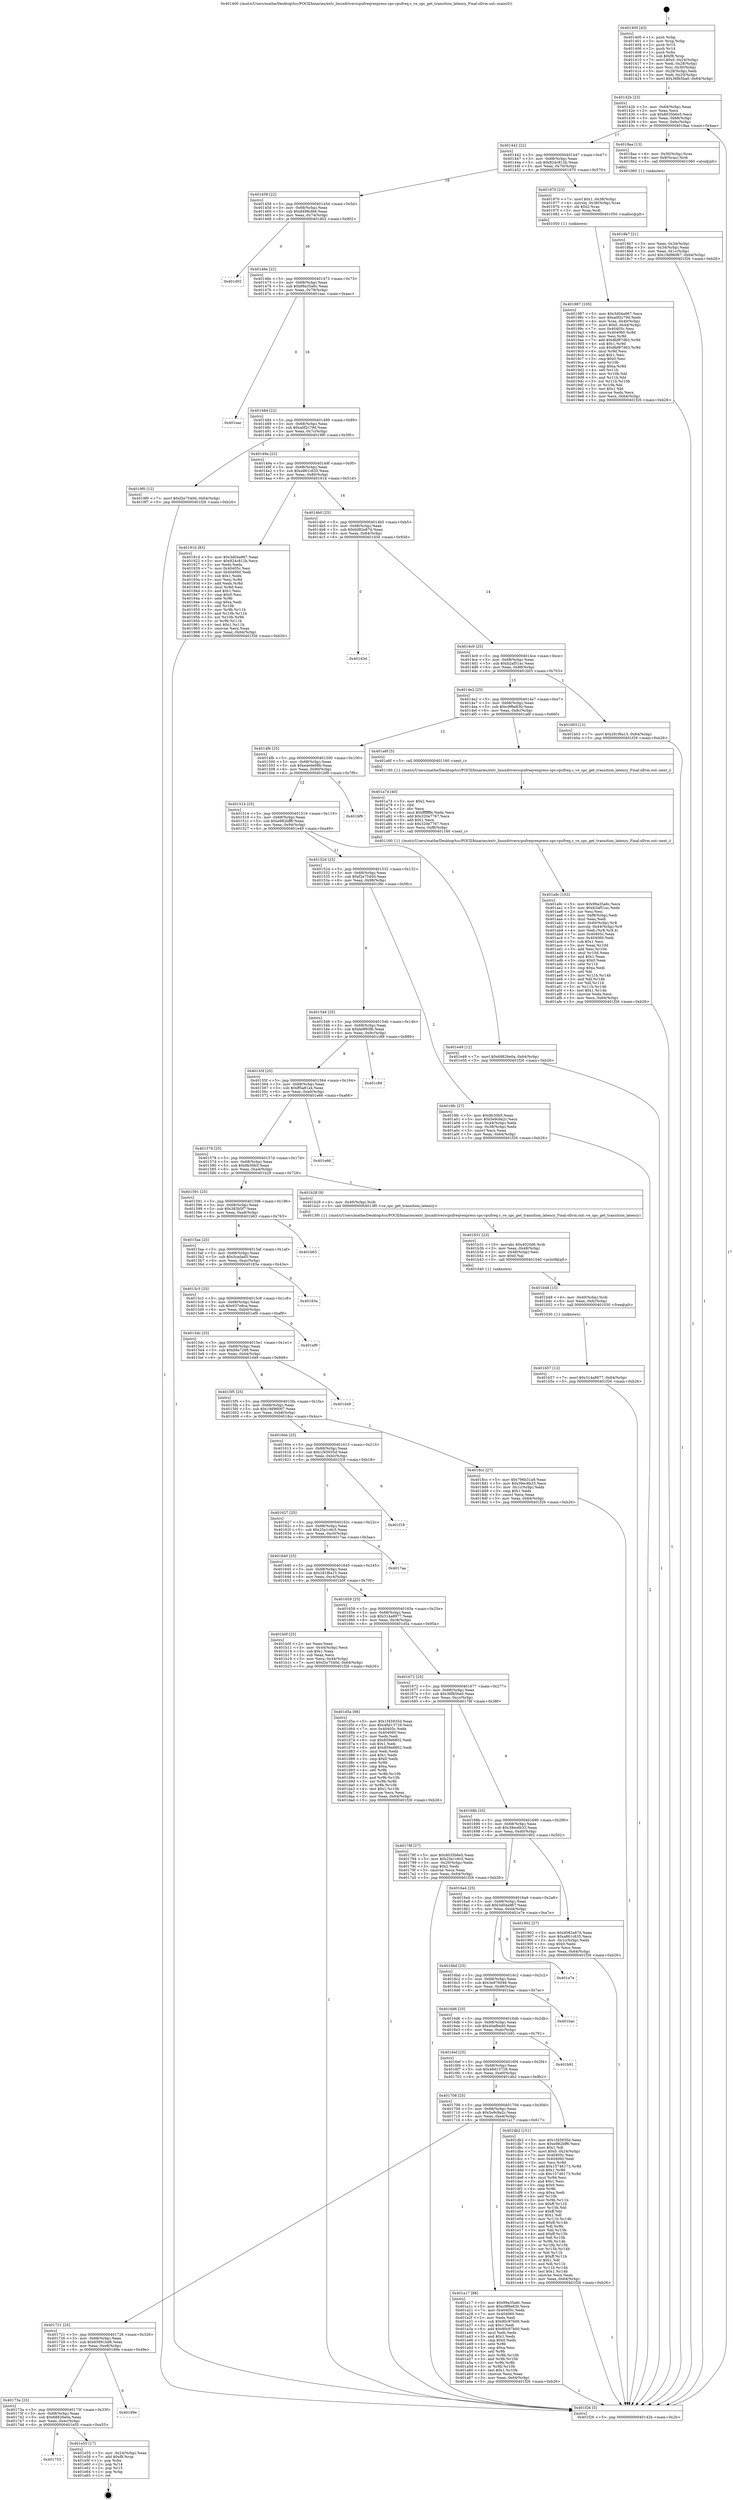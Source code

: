 digraph "0x401400" {
  label = "0x401400 (/mnt/c/Users/mathe/Desktop/tcc/POCII/binaries/extr_linuxdriverscpufreqvexpress-spc-cpufreq.c_ve_spc_get_transition_latency_Final-ollvm.out::main(0))"
  labelloc = "t"
  node[shape=record]

  Entry [label="",width=0.3,height=0.3,shape=circle,fillcolor=black,style=filled]
  "0x40142b" [label="{
     0x40142b [23]\l
     | [instrs]\l
     &nbsp;&nbsp;0x40142b \<+3\>: mov -0x64(%rbp),%eax\l
     &nbsp;&nbsp;0x40142e \<+2\>: mov %eax,%ecx\l
     &nbsp;&nbsp;0x401430 \<+6\>: sub $0x8035b6e5,%ecx\l
     &nbsp;&nbsp;0x401436 \<+3\>: mov %eax,-0x68(%rbp)\l
     &nbsp;&nbsp;0x401439 \<+3\>: mov %ecx,-0x6c(%rbp)\l
     &nbsp;&nbsp;0x40143c \<+6\>: je 00000000004018aa \<main+0x4aa\>\l
  }"]
  "0x4018aa" [label="{
     0x4018aa [13]\l
     | [instrs]\l
     &nbsp;&nbsp;0x4018aa \<+4\>: mov -0x30(%rbp),%rax\l
     &nbsp;&nbsp;0x4018ae \<+4\>: mov 0x8(%rax),%rdi\l
     &nbsp;&nbsp;0x4018b2 \<+5\>: call 0000000000401060 \<atoi@plt\>\l
     | [calls]\l
     &nbsp;&nbsp;0x401060 \{1\} (unknown)\l
  }"]
  "0x401442" [label="{
     0x401442 [22]\l
     | [instrs]\l
     &nbsp;&nbsp;0x401442 \<+5\>: jmp 0000000000401447 \<main+0x47\>\l
     &nbsp;&nbsp;0x401447 \<+3\>: mov -0x68(%rbp),%eax\l
     &nbsp;&nbsp;0x40144a \<+5\>: sub $0x824c812b,%eax\l
     &nbsp;&nbsp;0x40144f \<+3\>: mov %eax,-0x70(%rbp)\l
     &nbsp;&nbsp;0x401452 \<+6\>: je 0000000000401970 \<main+0x570\>\l
  }"]
  Exit [label="",width=0.3,height=0.3,shape=circle,fillcolor=black,style=filled,peripheries=2]
  "0x401970" [label="{
     0x401970 [23]\l
     | [instrs]\l
     &nbsp;&nbsp;0x401970 \<+7\>: movl $0x1,-0x38(%rbp)\l
     &nbsp;&nbsp;0x401977 \<+4\>: movslq -0x38(%rbp),%rax\l
     &nbsp;&nbsp;0x40197b \<+4\>: shl $0x2,%rax\l
     &nbsp;&nbsp;0x40197f \<+3\>: mov %rax,%rdi\l
     &nbsp;&nbsp;0x401982 \<+5\>: call 0000000000401050 \<malloc@plt\>\l
     | [calls]\l
     &nbsp;&nbsp;0x401050 \{1\} (unknown)\l
  }"]
  "0x401458" [label="{
     0x401458 [22]\l
     | [instrs]\l
     &nbsp;&nbsp;0x401458 \<+5\>: jmp 000000000040145d \<main+0x5d\>\l
     &nbsp;&nbsp;0x40145d \<+3\>: mov -0x68(%rbp),%eax\l
     &nbsp;&nbsp;0x401460 \<+5\>: sub $0x8498cfe8,%eax\l
     &nbsp;&nbsp;0x401465 \<+3\>: mov %eax,-0x74(%rbp)\l
     &nbsp;&nbsp;0x401468 \<+6\>: je 0000000000401d02 \<main+0x902\>\l
  }"]
  "0x401753" [label="{
     0x401753\l
  }", style=dashed]
  "0x401d02" [label="{
     0x401d02\l
  }", style=dashed]
  "0x40146e" [label="{
     0x40146e [22]\l
     | [instrs]\l
     &nbsp;&nbsp;0x40146e \<+5\>: jmp 0000000000401473 \<main+0x73\>\l
     &nbsp;&nbsp;0x401473 \<+3\>: mov -0x68(%rbp),%eax\l
     &nbsp;&nbsp;0x401476 \<+5\>: sub $0x99a35a6c,%eax\l
     &nbsp;&nbsp;0x40147b \<+3\>: mov %eax,-0x78(%rbp)\l
     &nbsp;&nbsp;0x40147e \<+6\>: je 0000000000401eac \<main+0xaac\>\l
  }"]
  "0x401e55" [label="{
     0x401e55 [17]\l
     | [instrs]\l
     &nbsp;&nbsp;0x401e55 \<+3\>: mov -0x24(%rbp),%eax\l
     &nbsp;&nbsp;0x401e58 \<+7\>: add $0xf8,%rsp\l
     &nbsp;&nbsp;0x401e5f \<+1\>: pop %rbx\l
     &nbsp;&nbsp;0x401e60 \<+2\>: pop %r14\l
     &nbsp;&nbsp;0x401e62 \<+2\>: pop %r15\l
     &nbsp;&nbsp;0x401e64 \<+1\>: pop %rbp\l
     &nbsp;&nbsp;0x401e65 \<+1\>: ret\l
  }"]
  "0x401eac" [label="{
     0x401eac\l
  }", style=dashed]
  "0x401484" [label="{
     0x401484 [22]\l
     | [instrs]\l
     &nbsp;&nbsp;0x401484 \<+5\>: jmp 0000000000401489 \<main+0x89\>\l
     &nbsp;&nbsp;0x401489 \<+3\>: mov -0x68(%rbp),%eax\l
     &nbsp;&nbsp;0x40148c \<+5\>: sub $0xa0f2c79d,%eax\l
     &nbsp;&nbsp;0x401491 \<+3\>: mov %eax,-0x7c(%rbp)\l
     &nbsp;&nbsp;0x401494 \<+6\>: je 00000000004019f0 \<main+0x5f0\>\l
  }"]
  "0x40173a" [label="{
     0x40173a [25]\l
     | [instrs]\l
     &nbsp;&nbsp;0x40173a \<+5\>: jmp 000000000040173f \<main+0x33f\>\l
     &nbsp;&nbsp;0x40173f \<+3\>: mov -0x68(%rbp),%eax\l
     &nbsp;&nbsp;0x401742 \<+5\>: sub $0x68826e0a,%eax\l
     &nbsp;&nbsp;0x401747 \<+6\>: mov %eax,-0xec(%rbp)\l
     &nbsp;&nbsp;0x40174d \<+6\>: je 0000000000401e55 \<main+0xa55\>\l
  }"]
  "0x4019f0" [label="{
     0x4019f0 [12]\l
     | [instrs]\l
     &nbsp;&nbsp;0x4019f0 \<+7\>: movl $0xf2e7540d,-0x64(%rbp)\l
     &nbsp;&nbsp;0x4019f7 \<+5\>: jmp 0000000000401f26 \<main+0xb26\>\l
  }"]
  "0x40149a" [label="{
     0x40149a [22]\l
     | [instrs]\l
     &nbsp;&nbsp;0x40149a \<+5\>: jmp 000000000040149f \<main+0x9f\>\l
     &nbsp;&nbsp;0x40149f \<+3\>: mov -0x68(%rbp),%eax\l
     &nbsp;&nbsp;0x4014a2 \<+5\>: sub $0xa861c635,%eax\l
     &nbsp;&nbsp;0x4014a7 \<+3\>: mov %eax,-0x80(%rbp)\l
     &nbsp;&nbsp;0x4014aa \<+6\>: je 000000000040191d \<main+0x51d\>\l
  }"]
  "0x40189e" [label="{
     0x40189e\l
  }", style=dashed]
  "0x40191d" [label="{
     0x40191d [83]\l
     | [instrs]\l
     &nbsp;&nbsp;0x40191d \<+5\>: mov $0x3d04a967,%eax\l
     &nbsp;&nbsp;0x401922 \<+5\>: mov $0x824c812b,%ecx\l
     &nbsp;&nbsp;0x401927 \<+2\>: xor %edx,%edx\l
     &nbsp;&nbsp;0x401929 \<+7\>: mov 0x40405c,%esi\l
     &nbsp;&nbsp;0x401930 \<+7\>: mov 0x404060,%edi\l
     &nbsp;&nbsp;0x401937 \<+3\>: sub $0x1,%edx\l
     &nbsp;&nbsp;0x40193a \<+3\>: mov %esi,%r8d\l
     &nbsp;&nbsp;0x40193d \<+3\>: add %edx,%r8d\l
     &nbsp;&nbsp;0x401940 \<+4\>: imul %r8d,%esi\l
     &nbsp;&nbsp;0x401944 \<+3\>: and $0x1,%esi\l
     &nbsp;&nbsp;0x401947 \<+3\>: cmp $0x0,%esi\l
     &nbsp;&nbsp;0x40194a \<+4\>: sete %r9b\l
     &nbsp;&nbsp;0x40194e \<+3\>: cmp $0xa,%edi\l
     &nbsp;&nbsp;0x401951 \<+4\>: setl %r10b\l
     &nbsp;&nbsp;0x401955 \<+3\>: mov %r9b,%r11b\l
     &nbsp;&nbsp;0x401958 \<+3\>: and %r10b,%r11b\l
     &nbsp;&nbsp;0x40195b \<+3\>: xor %r10b,%r9b\l
     &nbsp;&nbsp;0x40195e \<+3\>: or %r9b,%r11b\l
     &nbsp;&nbsp;0x401961 \<+4\>: test $0x1,%r11b\l
     &nbsp;&nbsp;0x401965 \<+3\>: cmovne %ecx,%eax\l
     &nbsp;&nbsp;0x401968 \<+3\>: mov %eax,-0x64(%rbp)\l
     &nbsp;&nbsp;0x40196b \<+5\>: jmp 0000000000401f26 \<main+0xb26\>\l
  }"]
  "0x4014b0" [label="{
     0x4014b0 [25]\l
     | [instrs]\l
     &nbsp;&nbsp;0x4014b0 \<+5\>: jmp 00000000004014b5 \<main+0xb5\>\l
     &nbsp;&nbsp;0x4014b5 \<+3\>: mov -0x68(%rbp),%eax\l
     &nbsp;&nbsp;0x4014b8 \<+5\>: sub $0xb082e67d,%eax\l
     &nbsp;&nbsp;0x4014bd \<+6\>: mov %eax,-0x84(%rbp)\l
     &nbsp;&nbsp;0x4014c3 \<+6\>: je 0000000000401d3d \<main+0x93d\>\l
  }"]
  "0x401b57" [label="{
     0x401b57 [12]\l
     | [instrs]\l
     &nbsp;&nbsp;0x401b57 \<+7\>: movl $0x314a8977,-0x64(%rbp)\l
     &nbsp;&nbsp;0x401b5e \<+5\>: jmp 0000000000401f26 \<main+0xb26\>\l
  }"]
  "0x401d3d" [label="{
     0x401d3d\l
  }", style=dashed]
  "0x4014c9" [label="{
     0x4014c9 [25]\l
     | [instrs]\l
     &nbsp;&nbsp;0x4014c9 \<+5\>: jmp 00000000004014ce \<main+0xce\>\l
     &nbsp;&nbsp;0x4014ce \<+3\>: mov -0x68(%rbp),%eax\l
     &nbsp;&nbsp;0x4014d1 \<+5\>: sub $0xb2af51ac,%eax\l
     &nbsp;&nbsp;0x4014d6 \<+6\>: mov %eax,-0x88(%rbp)\l
     &nbsp;&nbsp;0x4014dc \<+6\>: je 0000000000401b03 \<main+0x703\>\l
  }"]
  "0x401b48" [label="{
     0x401b48 [15]\l
     | [instrs]\l
     &nbsp;&nbsp;0x401b48 \<+4\>: mov -0x40(%rbp),%rdi\l
     &nbsp;&nbsp;0x401b4c \<+6\>: mov %eax,-0xfc(%rbp)\l
     &nbsp;&nbsp;0x401b52 \<+5\>: call 0000000000401030 \<free@plt\>\l
     | [calls]\l
     &nbsp;&nbsp;0x401030 \{1\} (unknown)\l
  }"]
  "0x401b03" [label="{
     0x401b03 [12]\l
     | [instrs]\l
     &nbsp;&nbsp;0x401b03 \<+7\>: movl $0x281f6a15,-0x64(%rbp)\l
     &nbsp;&nbsp;0x401b0a \<+5\>: jmp 0000000000401f26 \<main+0xb26\>\l
  }"]
  "0x4014e2" [label="{
     0x4014e2 [25]\l
     | [instrs]\l
     &nbsp;&nbsp;0x4014e2 \<+5\>: jmp 00000000004014e7 \<main+0xe7\>\l
     &nbsp;&nbsp;0x4014e7 \<+3\>: mov -0x68(%rbp),%eax\l
     &nbsp;&nbsp;0x4014ea \<+5\>: sub $0xc9f6e830,%eax\l
     &nbsp;&nbsp;0x4014ef \<+6\>: mov %eax,-0x8c(%rbp)\l
     &nbsp;&nbsp;0x4014f5 \<+6\>: je 0000000000401a6f \<main+0x66f\>\l
  }"]
  "0x401b31" [label="{
     0x401b31 [23]\l
     | [instrs]\l
     &nbsp;&nbsp;0x401b31 \<+10\>: movabs $0x4020d6,%rdi\l
     &nbsp;&nbsp;0x401b3b \<+3\>: mov %eax,-0x48(%rbp)\l
     &nbsp;&nbsp;0x401b3e \<+3\>: mov -0x48(%rbp),%esi\l
     &nbsp;&nbsp;0x401b41 \<+2\>: mov $0x0,%al\l
     &nbsp;&nbsp;0x401b43 \<+5\>: call 0000000000401040 \<printf@plt\>\l
     | [calls]\l
     &nbsp;&nbsp;0x401040 \{1\} (unknown)\l
  }"]
  "0x401a6f" [label="{
     0x401a6f [5]\l
     | [instrs]\l
     &nbsp;&nbsp;0x401a6f \<+5\>: call 0000000000401160 \<next_i\>\l
     | [calls]\l
     &nbsp;&nbsp;0x401160 \{1\} (/mnt/c/Users/mathe/Desktop/tcc/POCII/binaries/extr_linuxdriverscpufreqvexpress-spc-cpufreq.c_ve_spc_get_transition_latency_Final-ollvm.out::next_i)\l
  }"]
  "0x4014fb" [label="{
     0x4014fb [25]\l
     | [instrs]\l
     &nbsp;&nbsp;0x4014fb \<+5\>: jmp 0000000000401500 \<main+0x100\>\l
     &nbsp;&nbsp;0x401500 \<+3\>: mov -0x68(%rbp),%eax\l
     &nbsp;&nbsp;0x401503 \<+5\>: sub $0xe4e0e98b,%eax\l
     &nbsp;&nbsp;0x401508 \<+6\>: mov %eax,-0x90(%rbp)\l
     &nbsp;&nbsp;0x40150e \<+6\>: je 0000000000401bf9 \<main+0x7f9\>\l
  }"]
  "0x401a9c" [label="{
     0x401a9c [103]\l
     | [instrs]\l
     &nbsp;&nbsp;0x401a9c \<+5\>: mov $0x99a35a6c,%ecx\l
     &nbsp;&nbsp;0x401aa1 \<+5\>: mov $0xb2af51ac,%edx\l
     &nbsp;&nbsp;0x401aa6 \<+2\>: xor %esi,%esi\l
     &nbsp;&nbsp;0x401aa8 \<+6\>: mov -0xf8(%rbp),%edi\l
     &nbsp;&nbsp;0x401aae \<+3\>: imul %eax,%edi\l
     &nbsp;&nbsp;0x401ab1 \<+4\>: mov -0x40(%rbp),%r8\l
     &nbsp;&nbsp;0x401ab5 \<+4\>: movslq -0x44(%rbp),%r9\l
     &nbsp;&nbsp;0x401ab9 \<+4\>: mov %edi,(%r8,%r9,4)\l
     &nbsp;&nbsp;0x401abd \<+7\>: mov 0x40405c,%eax\l
     &nbsp;&nbsp;0x401ac4 \<+7\>: mov 0x404060,%edi\l
     &nbsp;&nbsp;0x401acb \<+3\>: sub $0x1,%esi\l
     &nbsp;&nbsp;0x401ace \<+3\>: mov %eax,%r10d\l
     &nbsp;&nbsp;0x401ad1 \<+3\>: add %esi,%r10d\l
     &nbsp;&nbsp;0x401ad4 \<+4\>: imul %r10d,%eax\l
     &nbsp;&nbsp;0x401ad8 \<+3\>: and $0x1,%eax\l
     &nbsp;&nbsp;0x401adb \<+3\>: cmp $0x0,%eax\l
     &nbsp;&nbsp;0x401ade \<+4\>: sete %r11b\l
     &nbsp;&nbsp;0x401ae2 \<+3\>: cmp $0xa,%edi\l
     &nbsp;&nbsp;0x401ae5 \<+3\>: setl %bl\l
     &nbsp;&nbsp;0x401ae8 \<+3\>: mov %r11b,%r14b\l
     &nbsp;&nbsp;0x401aeb \<+3\>: and %bl,%r14b\l
     &nbsp;&nbsp;0x401aee \<+3\>: xor %bl,%r11b\l
     &nbsp;&nbsp;0x401af1 \<+3\>: or %r11b,%r14b\l
     &nbsp;&nbsp;0x401af4 \<+4\>: test $0x1,%r14b\l
     &nbsp;&nbsp;0x401af8 \<+3\>: cmovne %edx,%ecx\l
     &nbsp;&nbsp;0x401afb \<+3\>: mov %ecx,-0x64(%rbp)\l
     &nbsp;&nbsp;0x401afe \<+5\>: jmp 0000000000401f26 \<main+0xb26\>\l
  }"]
  "0x401bf9" [label="{
     0x401bf9\l
  }", style=dashed]
  "0x401514" [label="{
     0x401514 [25]\l
     | [instrs]\l
     &nbsp;&nbsp;0x401514 \<+5\>: jmp 0000000000401519 \<main+0x119\>\l
     &nbsp;&nbsp;0x401519 \<+3\>: mov -0x68(%rbp),%eax\l
     &nbsp;&nbsp;0x40151c \<+5\>: sub $0xe982bff6,%eax\l
     &nbsp;&nbsp;0x401521 \<+6\>: mov %eax,-0x94(%rbp)\l
     &nbsp;&nbsp;0x401527 \<+6\>: je 0000000000401e49 \<main+0xa49\>\l
  }"]
  "0x401a74" [label="{
     0x401a74 [40]\l
     | [instrs]\l
     &nbsp;&nbsp;0x401a74 \<+5\>: mov $0x2,%ecx\l
     &nbsp;&nbsp;0x401a79 \<+1\>: cltd\l
     &nbsp;&nbsp;0x401a7a \<+2\>: idiv %ecx\l
     &nbsp;&nbsp;0x401a7c \<+6\>: imul $0xfffffffe,%edx,%ecx\l
     &nbsp;&nbsp;0x401a82 \<+6\>: add $0x320e7767,%ecx\l
     &nbsp;&nbsp;0x401a88 \<+3\>: add $0x1,%ecx\l
     &nbsp;&nbsp;0x401a8b \<+6\>: sub $0x320e7767,%ecx\l
     &nbsp;&nbsp;0x401a91 \<+6\>: mov %ecx,-0xf8(%rbp)\l
     &nbsp;&nbsp;0x401a97 \<+5\>: call 0000000000401160 \<next_i\>\l
     | [calls]\l
     &nbsp;&nbsp;0x401160 \{1\} (/mnt/c/Users/mathe/Desktop/tcc/POCII/binaries/extr_linuxdriverscpufreqvexpress-spc-cpufreq.c_ve_spc_get_transition_latency_Final-ollvm.out::next_i)\l
  }"]
  "0x401e49" [label="{
     0x401e49 [12]\l
     | [instrs]\l
     &nbsp;&nbsp;0x401e49 \<+7\>: movl $0x68826e0a,-0x64(%rbp)\l
     &nbsp;&nbsp;0x401e50 \<+5\>: jmp 0000000000401f26 \<main+0xb26\>\l
  }"]
  "0x40152d" [label="{
     0x40152d [25]\l
     | [instrs]\l
     &nbsp;&nbsp;0x40152d \<+5\>: jmp 0000000000401532 \<main+0x132\>\l
     &nbsp;&nbsp;0x401532 \<+3\>: mov -0x68(%rbp),%eax\l
     &nbsp;&nbsp;0x401535 \<+5\>: sub $0xf2e7540d,%eax\l
     &nbsp;&nbsp;0x40153a \<+6\>: mov %eax,-0x98(%rbp)\l
     &nbsp;&nbsp;0x401540 \<+6\>: je 00000000004019fc \<main+0x5fc\>\l
  }"]
  "0x401721" [label="{
     0x401721 [25]\l
     | [instrs]\l
     &nbsp;&nbsp;0x401721 \<+5\>: jmp 0000000000401726 \<main+0x326\>\l
     &nbsp;&nbsp;0x401726 \<+3\>: mov -0x68(%rbp),%eax\l
     &nbsp;&nbsp;0x401729 \<+5\>: sub $0x65891bd6,%eax\l
     &nbsp;&nbsp;0x40172e \<+6\>: mov %eax,-0xe8(%rbp)\l
     &nbsp;&nbsp;0x401734 \<+6\>: je 000000000040189e \<main+0x49e\>\l
  }"]
  "0x4019fc" [label="{
     0x4019fc [27]\l
     | [instrs]\l
     &nbsp;&nbsp;0x4019fc \<+5\>: mov $0x9b30b5,%eax\l
     &nbsp;&nbsp;0x401a01 \<+5\>: mov $0x5e9c9a2c,%ecx\l
     &nbsp;&nbsp;0x401a06 \<+3\>: mov -0x44(%rbp),%edx\l
     &nbsp;&nbsp;0x401a09 \<+3\>: cmp -0x38(%rbp),%edx\l
     &nbsp;&nbsp;0x401a0c \<+3\>: cmovl %ecx,%eax\l
     &nbsp;&nbsp;0x401a0f \<+3\>: mov %eax,-0x64(%rbp)\l
     &nbsp;&nbsp;0x401a12 \<+5\>: jmp 0000000000401f26 \<main+0xb26\>\l
  }"]
  "0x401546" [label="{
     0x401546 [25]\l
     | [instrs]\l
     &nbsp;&nbsp;0x401546 \<+5\>: jmp 000000000040154b \<main+0x14b\>\l
     &nbsp;&nbsp;0x40154b \<+3\>: mov -0x68(%rbp),%eax\l
     &nbsp;&nbsp;0x40154e \<+5\>: sub $0xfa9f93fb,%eax\l
     &nbsp;&nbsp;0x401553 \<+6\>: mov %eax,-0x9c(%rbp)\l
     &nbsp;&nbsp;0x401559 \<+6\>: je 0000000000401c89 \<main+0x889\>\l
  }"]
  "0x401a17" [label="{
     0x401a17 [88]\l
     | [instrs]\l
     &nbsp;&nbsp;0x401a17 \<+5\>: mov $0x99a35a6c,%eax\l
     &nbsp;&nbsp;0x401a1c \<+5\>: mov $0xc9f6e830,%ecx\l
     &nbsp;&nbsp;0x401a21 \<+7\>: mov 0x40405c,%edx\l
     &nbsp;&nbsp;0x401a28 \<+7\>: mov 0x404060,%esi\l
     &nbsp;&nbsp;0x401a2f \<+2\>: mov %edx,%edi\l
     &nbsp;&nbsp;0x401a31 \<+6\>: sub $0x90c97b00,%edi\l
     &nbsp;&nbsp;0x401a37 \<+3\>: sub $0x1,%edi\l
     &nbsp;&nbsp;0x401a3a \<+6\>: add $0x90c97b00,%edi\l
     &nbsp;&nbsp;0x401a40 \<+3\>: imul %edi,%edx\l
     &nbsp;&nbsp;0x401a43 \<+3\>: and $0x1,%edx\l
     &nbsp;&nbsp;0x401a46 \<+3\>: cmp $0x0,%edx\l
     &nbsp;&nbsp;0x401a49 \<+4\>: sete %r8b\l
     &nbsp;&nbsp;0x401a4d \<+3\>: cmp $0xa,%esi\l
     &nbsp;&nbsp;0x401a50 \<+4\>: setl %r9b\l
     &nbsp;&nbsp;0x401a54 \<+3\>: mov %r8b,%r10b\l
     &nbsp;&nbsp;0x401a57 \<+3\>: and %r9b,%r10b\l
     &nbsp;&nbsp;0x401a5a \<+3\>: xor %r9b,%r8b\l
     &nbsp;&nbsp;0x401a5d \<+3\>: or %r8b,%r10b\l
     &nbsp;&nbsp;0x401a60 \<+4\>: test $0x1,%r10b\l
     &nbsp;&nbsp;0x401a64 \<+3\>: cmovne %ecx,%eax\l
     &nbsp;&nbsp;0x401a67 \<+3\>: mov %eax,-0x64(%rbp)\l
     &nbsp;&nbsp;0x401a6a \<+5\>: jmp 0000000000401f26 \<main+0xb26\>\l
  }"]
  "0x401c89" [label="{
     0x401c89\l
  }", style=dashed]
  "0x40155f" [label="{
     0x40155f [25]\l
     | [instrs]\l
     &nbsp;&nbsp;0x40155f \<+5\>: jmp 0000000000401564 \<main+0x164\>\l
     &nbsp;&nbsp;0x401564 \<+3\>: mov -0x68(%rbp),%eax\l
     &nbsp;&nbsp;0x401567 \<+5\>: sub $0xff5a81a4,%eax\l
     &nbsp;&nbsp;0x40156c \<+6\>: mov %eax,-0xa0(%rbp)\l
     &nbsp;&nbsp;0x401572 \<+6\>: je 0000000000401e66 \<main+0xa66\>\l
  }"]
  "0x401708" [label="{
     0x401708 [25]\l
     | [instrs]\l
     &nbsp;&nbsp;0x401708 \<+5\>: jmp 000000000040170d \<main+0x30d\>\l
     &nbsp;&nbsp;0x40170d \<+3\>: mov -0x68(%rbp),%eax\l
     &nbsp;&nbsp;0x401710 \<+5\>: sub $0x5e9c9a2c,%eax\l
     &nbsp;&nbsp;0x401715 \<+6\>: mov %eax,-0xe4(%rbp)\l
     &nbsp;&nbsp;0x40171b \<+6\>: je 0000000000401a17 \<main+0x617\>\l
  }"]
  "0x401e66" [label="{
     0x401e66\l
  }", style=dashed]
  "0x401578" [label="{
     0x401578 [25]\l
     | [instrs]\l
     &nbsp;&nbsp;0x401578 \<+5\>: jmp 000000000040157d \<main+0x17d\>\l
     &nbsp;&nbsp;0x40157d \<+3\>: mov -0x68(%rbp),%eax\l
     &nbsp;&nbsp;0x401580 \<+5\>: sub $0x9b30b5,%eax\l
     &nbsp;&nbsp;0x401585 \<+6\>: mov %eax,-0xa4(%rbp)\l
     &nbsp;&nbsp;0x40158b \<+6\>: je 0000000000401b28 \<main+0x728\>\l
  }"]
  "0x401db2" [label="{
     0x401db2 [151]\l
     | [instrs]\l
     &nbsp;&nbsp;0x401db2 \<+5\>: mov $0x1f45935d,%eax\l
     &nbsp;&nbsp;0x401db7 \<+5\>: mov $0xe982bff6,%ecx\l
     &nbsp;&nbsp;0x401dbc \<+2\>: mov $0x1,%dl\l
     &nbsp;&nbsp;0x401dbe \<+7\>: movl $0x0,-0x24(%rbp)\l
     &nbsp;&nbsp;0x401dc5 \<+7\>: mov 0x40405c,%esi\l
     &nbsp;&nbsp;0x401dcc \<+7\>: mov 0x404060,%edi\l
     &nbsp;&nbsp;0x401dd3 \<+3\>: mov %esi,%r8d\l
     &nbsp;&nbsp;0x401dd6 \<+7\>: add $0x15746173,%r8d\l
     &nbsp;&nbsp;0x401ddd \<+4\>: sub $0x1,%r8d\l
     &nbsp;&nbsp;0x401de1 \<+7\>: sub $0x15746173,%r8d\l
     &nbsp;&nbsp;0x401de8 \<+4\>: imul %r8d,%esi\l
     &nbsp;&nbsp;0x401dec \<+3\>: and $0x1,%esi\l
     &nbsp;&nbsp;0x401def \<+3\>: cmp $0x0,%esi\l
     &nbsp;&nbsp;0x401df2 \<+4\>: sete %r9b\l
     &nbsp;&nbsp;0x401df6 \<+3\>: cmp $0xa,%edi\l
     &nbsp;&nbsp;0x401df9 \<+4\>: setl %r10b\l
     &nbsp;&nbsp;0x401dfd \<+3\>: mov %r9b,%r11b\l
     &nbsp;&nbsp;0x401e00 \<+4\>: xor $0xff,%r11b\l
     &nbsp;&nbsp;0x401e04 \<+3\>: mov %r10b,%bl\l
     &nbsp;&nbsp;0x401e07 \<+3\>: xor $0xff,%bl\l
     &nbsp;&nbsp;0x401e0a \<+3\>: xor $0x1,%dl\l
     &nbsp;&nbsp;0x401e0d \<+3\>: mov %r11b,%r14b\l
     &nbsp;&nbsp;0x401e10 \<+4\>: and $0xff,%r14b\l
     &nbsp;&nbsp;0x401e14 \<+3\>: and %dl,%r9b\l
     &nbsp;&nbsp;0x401e17 \<+3\>: mov %bl,%r15b\l
     &nbsp;&nbsp;0x401e1a \<+4\>: and $0xff,%r15b\l
     &nbsp;&nbsp;0x401e1e \<+3\>: and %dl,%r10b\l
     &nbsp;&nbsp;0x401e21 \<+3\>: or %r9b,%r14b\l
     &nbsp;&nbsp;0x401e24 \<+3\>: or %r10b,%r15b\l
     &nbsp;&nbsp;0x401e27 \<+3\>: xor %r15b,%r14b\l
     &nbsp;&nbsp;0x401e2a \<+3\>: or %bl,%r11b\l
     &nbsp;&nbsp;0x401e2d \<+4\>: xor $0xff,%r11b\l
     &nbsp;&nbsp;0x401e31 \<+3\>: or $0x1,%dl\l
     &nbsp;&nbsp;0x401e34 \<+3\>: and %dl,%r11b\l
     &nbsp;&nbsp;0x401e37 \<+3\>: or %r11b,%r14b\l
     &nbsp;&nbsp;0x401e3a \<+4\>: test $0x1,%r14b\l
     &nbsp;&nbsp;0x401e3e \<+3\>: cmovne %ecx,%eax\l
     &nbsp;&nbsp;0x401e41 \<+3\>: mov %eax,-0x64(%rbp)\l
     &nbsp;&nbsp;0x401e44 \<+5\>: jmp 0000000000401f26 \<main+0xb26\>\l
  }"]
  "0x401b28" [label="{
     0x401b28 [9]\l
     | [instrs]\l
     &nbsp;&nbsp;0x401b28 \<+4\>: mov -0x40(%rbp),%rdi\l
     &nbsp;&nbsp;0x401b2c \<+5\>: call 00000000004013f0 \<ve_spc_get_transition_latency\>\l
     | [calls]\l
     &nbsp;&nbsp;0x4013f0 \{1\} (/mnt/c/Users/mathe/Desktop/tcc/POCII/binaries/extr_linuxdriverscpufreqvexpress-spc-cpufreq.c_ve_spc_get_transition_latency_Final-ollvm.out::ve_spc_get_transition_latency)\l
  }"]
  "0x401591" [label="{
     0x401591 [25]\l
     | [instrs]\l
     &nbsp;&nbsp;0x401591 \<+5\>: jmp 0000000000401596 \<main+0x196\>\l
     &nbsp;&nbsp;0x401596 \<+3\>: mov -0x68(%rbp),%eax\l
     &nbsp;&nbsp;0x401599 \<+5\>: sub $0x383b5f7,%eax\l
     &nbsp;&nbsp;0x40159e \<+6\>: mov %eax,-0xa8(%rbp)\l
     &nbsp;&nbsp;0x4015a4 \<+6\>: je 0000000000401b63 \<main+0x763\>\l
  }"]
  "0x4016ef" [label="{
     0x4016ef [25]\l
     | [instrs]\l
     &nbsp;&nbsp;0x4016ef \<+5\>: jmp 00000000004016f4 \<main+0x2f4\>\l
     &nbsp;&nbsp;0x4016f4 \<+3\>: mov -0x68(%rbp),%eax\l
     &nbsp;&nbsp;0x4016f7 \<+5\>: sub $0x46d13729,%eax\l
     &nbsp;&nbsp;0x4016fc \<+6\>: mov %eax,-0xe0(%rbp)\l
     &nbsp;&nbsp;0x401702 \<+6\>: je 0000000000401db2 \<main+0x9b2\>\l
  }"]
  "0x401b63" [label="{
     0x401b63\l
  }", style=dashed]
  "0x4015aa" [label="{
     0x4015aa [25]\l
     | [instrs]\l
     &nbsp;&nbsp;0x4015aa \<+5\>: jmp 00000000004015af \<main+0x1af\>\l
     &nbsp;&nbsp;0x4015af \<+3\>: mov -0x68(%rbp),%eax\l
     &nbsp;&nbsp;0x4015b2 \<+5\>: sub $0x5ca0ad5,%eax\l
     &nbsp;&nbsp;0x4015b7 \<+6\>: mov %eax,-0xac(%rbp)\l
     &nbsp;&nbsp;0x4015bd \<+6\>: je 000000000040183a \<main+0x43a\>\l
  }"]
  "0x401b91" [label="{
     0x401b91\l
  }", style=dashed]
  "0x40183a" [label="{
     0x40183a\l
  }", style=dashed]
  "0x4015c3" [label="{
     0x4015c3 [25]\l
     | [instrs]\l
     &nbsp;&nbsp;0x4015c3 \<+5\>: jmp 00000000004015c8 \<main+0x1c8\>\l
     &nbsp;&nbsp;0x4015c8 \<+3\>: mov -0x68(%rbp),%eax\l
     &nbsp;&nbsp;0x4015cb \<+5\>: sub $0x637e8ca,%eax\l
     &nbsp;&nbsp;0x4015d0 \<+6\>: mov %eax,-0xb0(%rbp)\l
     &nbsp;&nbsp;0x4015d6 \<+6\>: je 0000000000401ef9 \<main+0xaf9\>\l
  }"]
  "0x4016d6" [label="{
     0x4016d6 [25]\l
     | [instrs]\l
     &nbsp;&nbsp;0x4016d6 \<+5\>: jmp 00000000004016db \<main+0x2db\>\l
     &nbsp;&nbsp;0x4016db \<+3\>: mov -0x68(%rbp),%eax\l
     &nbsp;&nbsp;0x4016de \<+5\>: sub $0x40afbe40,%eax\l
     &nbsp;&nbsp;0x4016e3 \<+6\>: mov %eax,-0xdc(%rbp)\l
     &nbsp;&nbsp;0x4016e9 \<+6\>: je 0000000000401b91 \<main+0x791\>\l
  }"]
  "0x401ef9" [label="{
     0x401ef9\l
  }", style=dashed]
  "0x4015dc" [label="{
     0x4015dc [25]\l
     | [instrs]\l
     &nbsp;&nbsp;0x4015dc \<+5\>: jmp 00000000004015e1 \<main+0x1e1\>\l
     &nbsp;&nbsp;0x4015e1 \<+3\>: mov -0x68(%rbp),%eax\l
     &nbsp;&nbsp;0x4015e4 \<+5\>: sub $0xb9a7266,%eax\l
     &nbsp;&nbsp;0x4015e9 \<+6\>: mov %eax,-0xb4(%rbp)\l
     &nbsp;&nbsp;0x4015ef \<+6\>: je 0000000000401d49 \<main+0x949\>\l
  }"]
  "0x401bac" [label="{
     0x401bac\l
  }", style=dashed]
  "0x401d49" [label="{
     0x401d49\l
  }", style=dashed]
  "0x4015f5" [label="{
     0x4015f5 [25]\l
     | [instrs]\l
     &nbsp;&nbsp;0x4015f5 \<+5\>: jmp 00000000004015fa \<main+0x1fa\>\l
     &nbsp;&nbsp;0x4015fa \<+3\>: mov -0x68(%rbp),%eax\l
     &nbsp;&nbsp;0x4015fd \<+5\>: sub $0x19d96067,%eax\l
     &nbsp;&nbsp;0x401602 \<+6\>: mov %eax,-0xb8(%rbp)\l
     &nbsp;&nbsp;0x401608 \<+6\>: je 00000000004018cc \<main+0x4cc\>\l
  }"]
  "0x4016bd" [label="{
     0x4016bd [25]\l
     | [instrs]\l
     &nbsp;&nbsp;0x4016bd \<+5\>: jmp 00000000004016c2 \<main+0x2c2\>\l
     &nbsp;&nbsp;0x4016c2 \<+3\>: mov -0x68(%rbp),%eax\l
     &nbsp;&nbsp;0x4016c5 \<+5\>: sub $0x3e976046,%eax\l
     &nbsp;&nbsp;0x4016ca \<+6\>: mov %eax,-0xd8(%rbp)\l
     &nbsp;&nbsp;0x4016d0 \<+6\>: je 0000000000401bac \<main+0x7ac\>\l
  }"]
  "0x4018cc" [label="{
     0x4018cc [27]\l
     | [instrs]\l
     &nbsp;&nbsp;0x4018cc \<+5\>: mov $0x796b31a9,%eax\l
     &nbsp;&nbsp;0x4018d1 \<+5\>: mov $0x39ec6b33,%ecx\l
     &nbsp;&nbsp;0x4018d6 \<+3\>: mov -0x1c(%rbp),%edx\l
     &nbsp;&nbsp;0x4018d9 \<+3\>: cmp $0x1,%edx\l
     &nbsp;&nbsp;0x4018dc \<+3\>: cmovl %ecx,%eax\l
     &nbsp;&nbsp;0x4018df \<+3\>: mov %eax,-0x64(%rbp)\l
     &nbsp;&nbsp;0x4018e2 \<+5\>: jmp 0000000000401f26 \<main+0xb26\>\l
  }"]
  "0x40160e" [label="{
     0x40160e [25]\l
     | [instrs]\l
     &nbsp;&nbsp;0x40160e \<+5\>: jmp 0000000000401613 \<main+0x213\>\l
     &nbsp;&nbsp;0x401613 \<+3\>: mov -0x68(%rbp),%eax\l
     &nbsp;&nbsp;0x401616 \<+5\>: sub $0x1f45935d,%eax\l
     &nbsp;&nbsp;0x40161b \<+6\>: mov %eax,-0xbc(%rbp)\l
     &nbsp;&nbsp;0x401621 \<+6\>: je 0000000000401f18 \<main+0xb18\>\l
  }"]
  "0x401e7e" [label="{
     0x401e7e\l
  }", style=dashed]
  "0x401f18" [label="{
     0x401f18\l
  }", style=dashed]
  "0x401627" [label="{
     0x401627 [25]\l
     | [instrs]\l
     &nbsp;&nbsp;0x401627 \<+5\>: jmp 000000000040162c \<main+0x22c\>\l
     &nbsp;&nbsp;0x40162c \<+3\>: mov -0x68(%rbp),%eax\l
     &nbsp;&nbsp;0x40162f \<+5\>: sub $0x25e1c6c5,%eax\l
     &nbsp;&nbsp;0x401634 \<+6\>: mov %eax,-0xc0(%rbp)\l
     &nbsp;&nbsp;0x40163a \<+6\>: je 00000000004017aa \<main+0x3aa\>\l
  }"]
  "0x401987" [label="{
     0x401987 [105]\l
     | [instrs]\l
     &nbsp;&nbsp;0x401987 \<+5\>: mov $0x3d04a967,%ecx\l
     &nbsp;&nbsp;0x40198c \<+5\>: mov $0xa0f2c79d,%edx\l
     &nbsp;&nbsp;0x401991 \<+4\>: mov %rax,-0x40(%rbp)\l
     &nbsp;&nbsp;0x401995 \<+7\>: movl $0x0,-0x44(%rbp)\l
     &nbsp;&nbsp;0x40199c \<+7\>: mov 0x40405c,%esi\l
     &nbsp;&nbsp;0x4019a3 \<+8\>: mov 0x404060,%r8d\l
     &nbsp;&nbsp;0x4019ab \<+3\>: mov %esi,%r9d\l
     &nbsp;&nbsp;0x4019ae \<+7\>: add $0x8bf87d63,%r9d\l
     &nbsp;&nbsp;0x4019b5 \<+4\>: sub $0x1,%r9d\l
     &nbsp;&nbsp;0x4019b9 \<+7\>: sub $0x8bf87d63,%r9d\l
     &nbsp;&nbsp;0x4019c0 \<+4\>: imul %r9d,%esi\l
     &nbsp;&nbsp;0x4019c4 \<+3\>: and $0x1,%esi\l
     &nbsp;&nbsp;0x4019c7 \<+3\>: cmp $0x0,%esi\l
     &nbsp;&nbsp;0x4019ca \<+4\>: sete %r10b\l
     &nbsp;&nbsp;0x4019ce \<+4\>: cmp $0xa,%r8d\l
     &nbsp;&nbsp;0x4019d2 \<+4\>: setl %r11b\l
     &nbsp;&nbsp;0x4019d6 \<+3\>: mov %r10b,%bl\l
     &nbsp;&nbsp;0x4019d9 \<+3\>: and %r11b,%bl\l
     &nbsp;&nbsp;0x4019dc \<+3\>: xor %r11b,%r10b\l
     &nbsp;&nbsp;0x4019df \<+3\>: or %r10b,%bl\l
     &nbsp;&nbsp;0x4019e2 \<+3\>: test $0x1,%bl\l
     &nbsp;&nbsp;0x4019e5 \<+3\>: cmovne %edx,%ecx\l
     &nbsp;&nbsp;0x4019e8 \<+3\>: mov %ecx,-0x64(%rbp)\l
     &nbsp;&nbsp;0x4019eb \<+5\>: jmp 0000000000401f26 \<main+0xb26\>\l
  }"]
  "0x4017aa" [label="{
     0x4017aa\l
  }", style=dashed]
  "0x401640" [label="{
     0x401640 [25]\l
     | [instrs]\l
     &nbsp;&nbsp;0x401640 \<+5\>: jmp 0000000000401645 \<main+0x245\>\l
     &nbsp;&nbsp;0x401645 \<+3\>: mov -0x68(%rbp),%eax\l
     &nbsp;&nbsp;0x401648 \<+5\>: sub $0x281f6a15,%eax\l
     &nbsp;&nbsp;0x40164d \<+6\>: mov %eax,-0xc4(%rbp)\l
     &nbsp;&nbsp;0x401653 \<+6\>: je 0000000000401b0f \<main+0x70f\>\l
  }"]
  "0x4016a4" [label="{
     0x4016a4 [25]\l
     | [instrs]\l
     &nbsp;&nbsp;0x4016a4 \<+5\>: jmp 00000000004016a9 \<main+0x2a9\>\l
     &nbsp;&nbsp;0x4016a9 \<+3\>: mov -0x68(%rbp),%eax\l
     &nbsp;&nbsp;0x4016ac \<+5\>: sub $0x3d04a967,%eax\l
     &nbsp;&nbsp;0x4016b1 \<+6\>: mov %eax,-0xd4(%rbp)\l
     &nbsp;&nbsp;0x4016b7 \<+6\>: je 0000000000401e7e \<main+0xa7e\>\l
  }"]
  "0x401b0f" [label="{
     0x401b0f [25]\l
     | [instrs]\l
     &nbsp;&nbsp;0x401b0f \<+2\>: xor %eax,%eax\l
     &nbsp;&nbsp;0x401b11 \<+3\>: mov -0x44(%rbp),%ecx\l
     &nbsp;&nbsp;0x401b14 \<+3\>: sub $0x1,%eax\l
     &nbsp;&nbsp;0x401b17 \<+2\>: sub %eax,%ecx\l
     &nbsp;&nbsp;0x401b19 \<+3\>: mov %ecx,-0x44(%rbp)\l
     &nbsp;&nbsp;0x401b1c \<+7\>: movl $0xf2e7540d,-0x64(%rbp)\l
     &nbsp;&nbsp;0x401b23 \<+5\>: jmp 0000000000401f26 \<main+0xb26\>\l
  }"]
  "0x401659" [label="{
     0x401659 [25]\l
     | [instrs]\l
     &nbsp;&nbsp;0x401659 \<+5\>: jmp 000000000040165e \<main+0x25e\>\l
     &nbsp;&nbsp;0x40165e \<+3\>: mov -0x68(%rbp),%eax\l
     &nbsp;&nbsp;0x401661 \<+5\>: sub $0x314a8977,%eax\l
     &nbsp;&nbsp;0x401666 \<+6\>: mov %eax,-0xc8(%rbp)\l
     &nbsp;&nbsp;0x40166c \<+6\>: je 0000000000401d5a \<main+0x95a\>\l
  }"]
  "0x401902" [label="{
     0x401902 [27]\l
     | [instrs]\l
     &nbsp;&nbsp;0x401902 \<+5\>: mov $0xb082e67d,%eax\l
     &nbsp;&nbsp;0x401907 \<+5\>: mov $0xa861c635,%ecx\l
     &nbsp;&nbsp;0x40190c \<+3\>: mov -0x1c(%rbp),%edx\l
     &nbsp;&nbsp;0x40190f \<+3\>: cmp $0x0,%edx\l
     &nbsp;&nbsp;0x401912 \<+3\>: cmove %ecx,%eax\l
     &nbsp;&nbsp;0x401915 \<+3\>: mov %eax,-0x64(%rbp)\l
     &nbsp;&nbsp;0x401918 \<+5\>: jmp 0000000000401f26 \<main+0xb26\>\l
  }"]
  "0x401d5a" [label="{
     0x401d5a [88]\l
     | [instrs]\l
     &nbsp;&nbsp;0x401d5a \<+5\>: mov $0x1f45935d,%eax\l
     &nbsp;&nbsp;0x401d5f \<+5\>: mov $0x46d13729,%ecx\l
     &nbsp;&nbsp;0x401d64 \<+7\>: mov 0x40405c,%edx\l
     &nbsp;&nbsp;0x401d6b \<+7\>: mov 0x404060,%esi\l
     &nbsp;&nbsp;0x401d72 \<+2\>: mov %edx,%edi\l
     &nbsp;&nbsp;0x401d74 \<+6\>: sub $0x859e6802,%edi\l
     &nbsp;&nbsp;0x401d7a \<+3\>: sub $0x1,%edi\l
     &nbsp;&nbsp;0x401d7d \<+6\>: add $0x859e6802,%edi\l
     &nbsp;&nbsp;0x401d83 \<+3\>: imul %edi,%edx\l
     &nbsp;&nbsp;0x401d86 \<+3\>: and $0x1,%edx\l
     &nbsp;&nbsp;0x401d89 \<+3\>: cmp $0x0,%edx\l
     &nbsp;&nbsp;0x401d8c \<+4\>: sete %r8b\l
     &nbsp;&nbsp;0x401d90 \<+3\>: cmp $0xa,%esi\l
     &nbsp;&nbsp;0x401d93 \<+4\>: setl %r9b\l
     &nbsp;&nbsp;0x401d97 \<+3\>: mov %r8b,%r10b\l
     &nbsp;&nbsp;0x401d9a \<+3\>: and %r9b,%r10b\l
     &nbsp;&nbsp;0x401d9d \<+3\>: xor %r9b,%r8b\l
     &nbsp;&nbsp;0x401da0 \<+3\>: or %r8b,%r10b\l
     &nbsp;&nbsp;0x401da3 \<+4\>: test $0x1,%r10b\l
     &nbsp;&nbsp;0x401da7 \<+3\>: cmovne %ecx,%eax\l
     &nbsp;&nbsp;0x401daa \<+3\>: mov %eax,-0x64(%rbp)\l
     &nbsp;&nbsp;0x401dad \<+5\>: jmp 0000000000401f26 \<main+0xb26\>\l
  }"]
  "0x401672" [label="{
     0x401672 [25]\l
     | [instrs]\l
     &nbsp;&nbsp;0x401672 \<+5\>: jmp 0000000000401677 \<main+0x277\>\l
     &nbsp;&nbsp;0x401677 \<+3\>: mov -0x68(%rbp),%eax\l
     &nbsp;&nbsp;0x40167a \<+5\>: sub $0x36fb5ba0,%eax\l
     &nbsp;&nbsp;0x40167f \<+6\>: mov %eax,-0xcc(%rbp)\l
     &nbsp;&nbsp;0x401685 \<+6\>: je 000000000040178f \<main+0x38f\>\l
  }"]
  "0x4018b7" [label="{
     0x4018b7 [21]\l
     | [instrs]\l
     &nbsp;&nbsp;0x4018b7 \<+3\>: mov %eax,-0x34(%rbp)\l
     &nbsp;&nbsp;0x4018ba \<+3\>: mov -0x34(%rbp),%eax\l
     &nbsp;&nbsp;0x4018bd \<+3\>: mov %eax,-0x1c(%rbp)\l
     &nbsp;&nbsp;0x4018c0 \<+7\>: movl $0x19d96067,-0x64(%rbp)\l
     &nbsp;&nbsp;0x4018c7 \<+5\>: jmp 0000000000401f26 \<main+0xb26\>\l
  }"]
  "0x40178f" [label="{
     0x40178f [27]\l
     | [instrs]\l
     &nbsp;&nbsp;0x40178f \<+5\>: mov $0x8035b6e5,%eax\l
     &nbsp;&nbsp;0x401794 \<+5\>: mov $0x25e1c6c5,%ecx\l
     &nbsp;&nbsp;0x401799 \<+3\>: mov -0x20(%rbp),%edx\l
     &nbsp;&nbsp;0x40179c \<+3\>: cmp $0x2,%edx\l
     &nbsp;&nbsp;0x40179f \<+3\>: cmovne %ecx,%eax\l
     &nbsp;&nbsp;0x4017a2 \<+3\>: mov %eax,-0x64(%rbp)\l
     &nbsp;&nbsp;0x4017a5 \<+5\>: jmp 0000000000401f26 \<main+0xb26\>\l
  }"]
  "0x40168b" [label="{
     0x40168b [25]\l
     | [instrs]\l
     &nbsp;&nbsp;0x40168b \<+5\>: jmp 0000000000401690 \<main+0x290\>\l
     &nbsp;&nbsp;0x401690 \<+3\>: mov -0x68(%rbp),%eax\l
     &nbsp;&nbsp;0x401693 \<+5\>: sub $0x39ec6b33,%eax\l
     &nbsp;&nbsp;0x401698 \<+6\>: mov %eax,-0xd0(%rbp)\l
     &nbsp;&nbsp;0x40169e \<+6\>: je 0000000000401902 \<main+0x502\>\l
  }"]
  "0x401f26" [label="{
     0x401f26 [5]\l
     | [instrs]\l
     &nbsp;&nbsp;0x401f26 \<+5\>: jmp 000000000040142b \<main+0x2b\>\l
  }"]
  "0x401400" [label="{
     0x401400 [43]\l
     | [instrs]\l
     &nbsp;&nbsp;0x401400 \<+1\>: push %rbp\l
     &nbsp;&nbsp;0x401401 \<+3\>: mov %rsp,%rbp\l
     &nbsp;&nbsp;0x401404 \<+2\>: push %r15\l
     &nbsp;&nbsp;0x401406 \<+2\>: push %r14\l
     &nbsp;&nbsp;0x401408 \<+1\>: push %rbx\l
     &nbsp;&nbsp;0x401409 \<+7\>: sub $0xf8,%rsp\l
     &nbsp;&nbsp;0x401410 \<+7\>: movl $0x0,-0x24(%rbp)\l
     &nbsp;&nbsp;0x401417 \<+3\>: mov %edi,-0x28(%rbp)\l
     &nbsp;&nbsp;0x40141a \<+4\>: mov %rsi,-0x30(%rbp)\l
     &nbsp;&nbsp;0x40141e \<+3\>: mov -0x28(%rbp),%edi\l
     &nbsp;&nbsp;0x401421 \<+3\>: mov %edi,-0x20(%rbp)\l
     &nbsp;&nbsp;0x401424 \<+7\>: movl $0x36fb5ba0,-0x64(%rbp)\l
  }"]
  Entry -> "0x401400" [label=" 1"]
  "0x40142b" -> "0x4018aa" [label=" 1"]
  "0x40142b" -> "0x401442" [label=" 17"]
  "0x401e55" -> Exit [label=" 1"]
  "0x401442" -> "0x401970" [label=" 1"]
  "0x401442" -> "0x401458" [label=" 16"]
  "0x40173a" -> "0x401753" [label=" 0"]
  "0x401458" -> "0x401d02" [label=" 0"]
  "0x401458" -> "0x40146e" [label=" 16"]
  "0x40173a" -> "0x401e55" [label=" 1"]
  "0x40146e" -> "0x401eac" [label=" 0"]
  "0x40146e" -> "0x401484" [label=" 16"]
  "0x401721" -> "0x40173a" [label=" 1"]
  "0x401484" -> "0x4019f0" [label=" 1"]
  "0x401484" -> "0x40149a" [label=" 15"]
  "0x401721" -> "0x40189e" [label=" 0"]
  "0x40149a" -> "0x40191d" [label=" 1"]
  "0x40149a" -> "0x4014b0" [label=" 14"]
  "0x401e49" -> "0x401f26" [label=" 1"]
  "0x4014b0" -> "0x401d3d" [label=" 0"]
  "0x4014b0" -> "0x4014c9" [label=" 14"]
  "0x401db2" -> "0x401f26" [label=" 1"]
  "0x4014c9" -> "0x401b03" [label=" 1"]
  "0x4014c9" -> "0x4014e2" [label=" 13"]
  "0x401d5a" -> "0x401f26" [label=" 1"]
  "0x4014e2" -> "0x401a6f" [label=" 1"]
  "0x4014e2" -> "0x4014fb" [label=" 12"]
  "0x401b57" -> "0x401f26" [label=" 1"]
  "0x4014fb" -> "0x401bf9" [label=" 0"]
  "0x4014fb" -> "0x401514" [label=" 12"]
  "0x401b48" -> "0x401b57" [label=" 1"]
  "0x401514" -> "0x401e49" [label=" 1"]
  "0x401514" -> "0x40152d" [label=" 11"]
  "0x401b31" -> "0x401b48" [label=" 1"]
  "0x40152d" -> "0x4019fc" [label=" 2"]
  "0x40152d" -> "0x401546" [label=" 9"]
  "0x401b28" -> "0x401b31" [label=" 1"]
  "0x401546" -> "0x401c89" [label=" 0"]
  "0x401546" -> "0x40155f" [label=" 9"]
  "0x401b0f" -> "0x401f26" [label=" 1"]
  "0x40155f" -> "0x401e66" [label=" 0"]
  "0x40155f" -> "0x401578" [label=" 9"]
  "0x401a9c" -> "0x401f26" [label=" 1"]
  "0x401578" -> "0x401b28" [label=" 1"]
  "0x401578" -> "0x401591" [label=" 8"]
  "0x401a74" -> "0x401a9c" [label=" 1"]
  "0x401591" -> "0x401b63" [label=" 0"]
  "0x401591" -> "0x4015aa" [label=" 8"]
  "0x401a17" -> "0x401f26" [label=" 1"]
  "0x4015aa" -> "0x40183a" [label=" 0"]
  "0x4015aa" -> "0x4015c3" [label=" 8"]
  "0x401708" -> "0x401721" [label=" 1"]
  "0x4015c3" -> "0x401ef9" [label=" 0"]
  "0x4015c3" -> "0x4015dc" [label=" 8"]
  "0x401b03" -> "0x401f26" [label=" 1"]
  "0x4015dc" -> "0x401d49" [label=" 0"]
  "0x4015dc" -> "0x4015f5" [label=" 8"]
  "0x4016ef" -> "0x401708" [label=" 2"]
  "0x4015f5" -> "0x4018cc" [label=" 1"]
  "0x4015f5" -> "0x40160e" [label=" 7"]
  "0x401a6f" -> "0x401a74" [label=" 1"]
  "0x40160e" -> "0x401f18" [label=" 0"]
  "0x40160e" -> "0x401627" [label=" 7"]
  "0x4016d6" -> "0x4016ef" [label=" 3"]
  "0x401627" -> "0x4017aa" [label=" 0"]
  "0x401627" -> "0x401640" [label=" 7"]
  "0x401708" -> "0x401a17" [label=" 1"]
  "0x401640" -> "0x401b0f" [label=" 1"]
  "0x401640" -> "0x401659" [label=" 6"]
  "0x4016bd" -> "0x4016d6" [label=" 3"]
  "0x401659" -> "0x401d5a" [label=" 1"]
  "0x401659" -> "0x401672" [label=" 5"]
  "0x4016bd" -> "0x401bac" [label=" 0"]
  "0x401672" -> "0x40178f" [label=" 1"]
  "0x401672" -> "0x40168b" [label=" 4"]
  "0x40178f" -> "0x401f26" [label=" 1"]
  "0x401400" -> "0x40142b" [label=" 1"]
  "0x401f26" -> "0x40142b" [label=" 17"]
  "0x4018aa" -> "0x4018b7" [label=" 1"]
  "0x4018b7" -> "0x401f26" [label=" 1"]
  "0x4018cc" -> "0x401f26" [label=" 1"]
  "0x4016ef" -> "0x401db2" [label=" 1"]
  "0x40168b" -> "0x401902" [label=" 1"]
  "0x40168b" -> "0x4016a4" [label=" 3"]
  "0x401902" -> "0x401f26" [label=" 1"]
  "0x40191d" -> "0x401f26" [label=" 1"]
  "0x401970" -> "0x401987" [label=" 1"]
  "0x401987" -> "0x401f26" [label=" 1"]
  "0x4019f0" -> "0x401f26" [label=" 1"]
  "0x4019fc" -> "0x401f26" [label=" 2"]
  "0x4016d6" -> "0x401b91" [label=" 0"]
  "0x4016a4" -> "0x401e7e" [label=" 0"]
  "0x4016a4" -> "0x4016bd" [label=" 3"]
}
